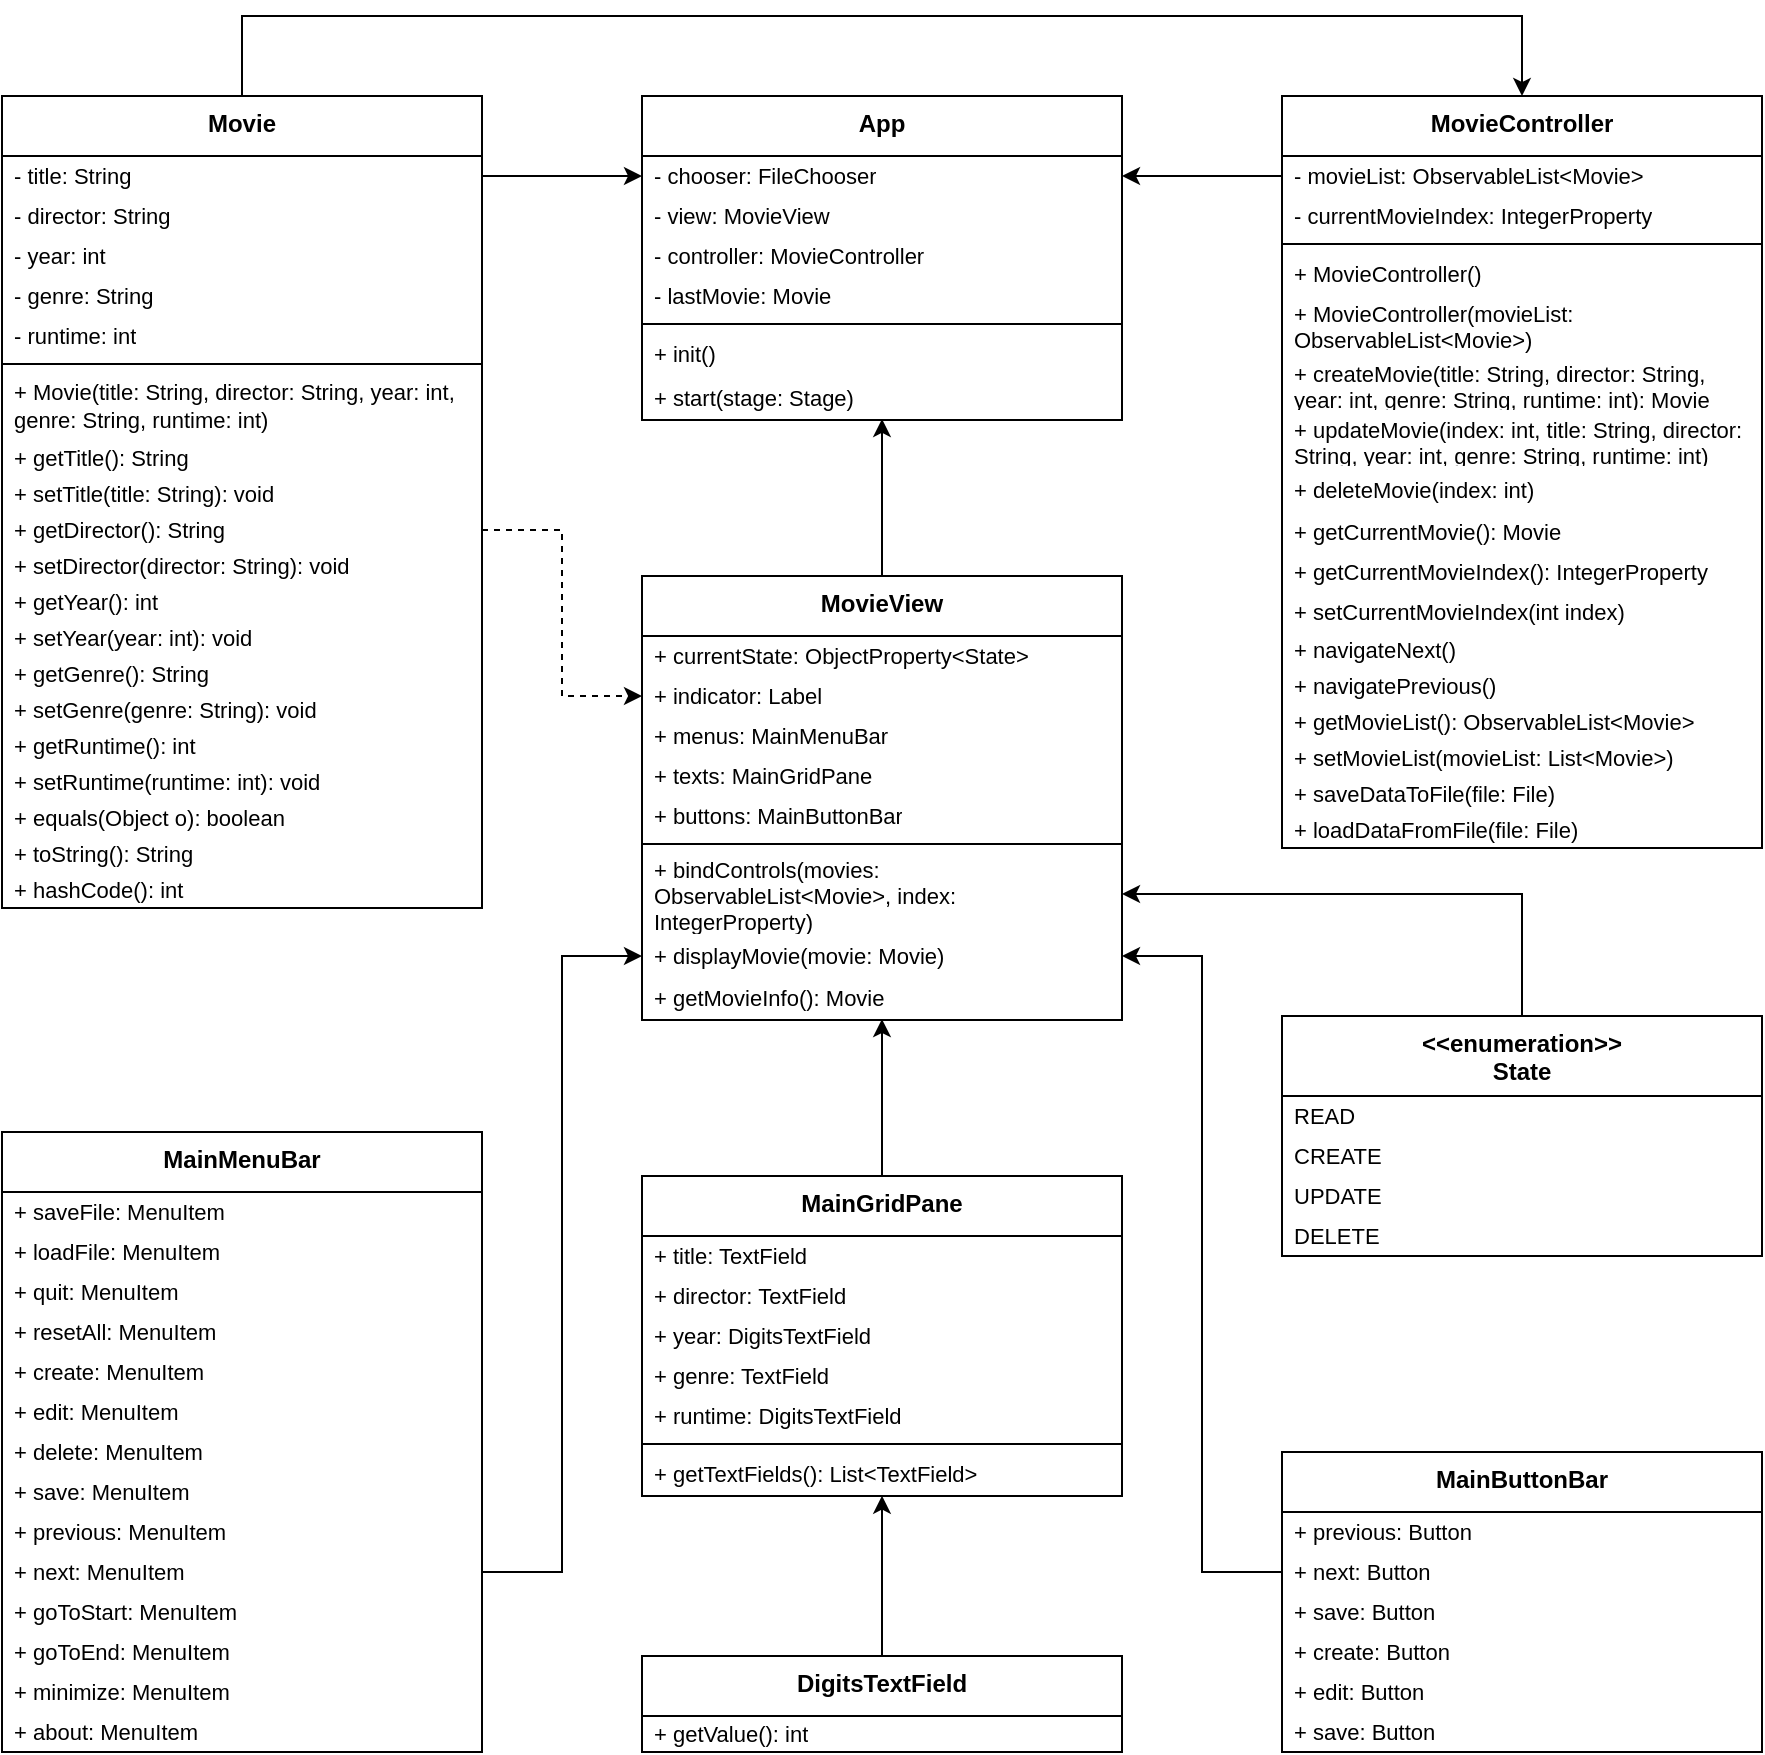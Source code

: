 <mxfile version="22.0.3" type="device">
  <diagram id="C5RBs43oDa-KdzZeNtuy" name="Page-1">
    <mxGraphModel dx="1434" dy="782" grid="1" gridSize="10" guides="1" tooltips="1" connect="1" arrows="1" fold="1" page="1" pageScale="1" pageWidth="960" pageHeight="950" math="0" shadow="0">
      <root>
        <mxCell id="WIyWlLk6GJQsqaUBKTNV-0" />
        <mxCell id="WIyWlLk6GJQsqaUBKTNV-1" parent="WIyWlLk6GJQsqaUBKTNV-0" />
        <mxCell id="OGeXfidwOHUhbuxbb3Ev-117" style="edgeStyle=orthogonalEdgeStyle;rounded=0;orthogonalLoop=1;jettySize=auto;html=1;exitX=0.5;exitY=0;exitDx=0;exitDy=0;entryX=0.5;entryY=0;entryDx=0;entryDy=0;" parent="WIyWlLk6GJQsqaUBKTNV-1" source="oAeWeOyywlavheIQp_EQ-43" target="VrE6sZuMcQ_JEsaJTfix-0" edge="1">
          <mxGeometry relative="1" as="geometry">
            <Array as="points">
              <mxPoint x="160" y="40" />
              <mxPoint x="800" y="40" />
            </Array>
          </mxGeometry>
        </mxCell>
        <mxCell id="oAeWeOyywlavheIQp_EQ-43" value="Movie" style="swimlane;fontStyle=1;align=center;verticalAlign=top;childLayout=stackLayout;horizontal=1;startSize=30;horizontalStack=0;resizeParent=1;resizeParentMax=0;resizeLast=0;collapsible=0;marginBottom=0;whiteSpace=wrap;html=1;" parent="WIyWlLk6GJQsqaUBKTNV-1" vertex="1">
          <mxGeometry x="40" y="80" width="240" height="406" as="geometry" />
        </mxCell>
        <mxCell id="oAeWeOyywlavheIQp_EQ-44" value="- title: String" style="text;strokeColor=none;fillColor=none;align=left;verticalAlign=middle;spacingLeft=4;spacingRight=4;overflow=hidden;rotatable=0;points=[[0,0.5],[1,0.5]];portConstraint=eastwest;whiteSpace=wrap;html=1;fontSize=11;" parent="oAeWeOyywlavheIQp_EQ-43" vertex="1">
          <mxGeometry y="30" width="240" height="20" as="geometry" />
        </mxCell>
        <mxCell id="rgos0depHT-uJ3BXyTeP-0" value="- director: String" style="text;strokeColor=none;fillColor=none;align=left;verticalAlign=middle;spacingLeft=4;spacingRight=4;overflow=hidden;rotatable=0;points=[[0,0.5],[1,0.5]];portConstraint=eastwest;whiteSpace=wrap;html=1;fontSize=11;" parent="oAeWeOyywlavheIQp_EQ-43" vertex="1">
          <mxGeometry y="50" width="240" height="20" as="geometry" />
        </mxCell>
        <mxCell id="rgos0depHT-uJ3BXyTeP-2" value="- year: int" style="text;strokeColor=none;fillColor=none;align=left;verticalAlign=middle;spacingLeft=4;spacingRight=4;overflow=hidden;rotatable=0;points=[[0,0.5],[1,0.5]];portConstraint=eastwest;whiteSpace=wrap;html=1;fontSize=11;" parent="oAeWeOyywlavheIQp_EQ-43" vertex="1">
          <mxGeometry y="70" width="240" height="20" as="geometry" />
        </mxCell>
        <mxCell id="rgos0depHT-uJ3BXyTeP-3" value="- genre: String" style="text;strokeColor=none;fillColor=none;align=left;verticalAlign=middle;spacingLeft=4;spacingRight=4;overflow=hidden;rotatable=0;points=[[0,0.5],[1,0.5]];portConstraint=eastwest;whiteSpace=wrap;html=1;fontSize=11;" parent="oAeWeOyywlavheIQp_EQ-43" vertex="1">
          <mxGeometry y="90" width="240" height="20" as="geometry" />
        </mxCell>
        <mxCell id="rgos0depHT-uJ3BXyTeP-1" value="- runtime: int" style="text;strokeColor=none;fillColor=none;align=left;verticalAlign=middle;spacingLeft=4;spacingRight=4;overflow=hidden;rotatable=0;points=[[0,0.5],[1,0.5]];portConstraint=eastwest;whiteSpace=wrap;html=1;fontSize=11;" parent="oAeWeOyywlavheIQp_EQ-43" vertex="1">
          <mxGeometry y="110" width="240" height="20" as="geometry" />
        </mxCell>
        <mxCell id="oAeWeOyywlavheIQp_EQ-49" value="" style="line;strokeWidth=1;fillColor=none;align=left;verticalAlign=middle;spacingTop=-1;spacingLeft=3;spacingRight=3;rotatable=0;labelPosition=right;points=[];portConstraint=eastwest;strokeColor=inherit;" parent="oAeWeOyywlavheIQp_EQ-43" vertex="1">
          <mxGeometry y="130" width="240" height="8" as="geometry" />
        </mxCell>
        <mxCell id="oAeWeOyywlavheIQp_EQ-51" value="+&amp;nbsp;Movie(title: String, director: String, year: int, genre: String, runtime: int)" style="text;strokeColor=none;fillColor=none;align=left;verticalAlign=middle;spacingLeft=4;spacingRight=4;overflow=hidden;rotatable=0;points=[[0,0.5],[1,0.5]];portConstraint=eastwest;whiteSpace=wrap;html=1;fontSize=11;" parent="oAeWeOyywlavheIQp_EQ-43" vertex="1">
          <mxGeometry y="138" width="240" height="34" as="geometry" />
        </mxCell>
        <mxCell id="bbliB93K8uDW3tGXe22l-0" value="+&amp;nbsp;getTitle(&lt;span style=&quot;background-color: initial;&quot;&gt;): String&lt;/span&gt;" style="text;strokeColor=none;fillColor=none;align=left;verticalAlign=middle;spacingLeft=4;spacingRight=4;overflow=hidden;rotatable=0;points=[[0,0.5],[1,0.5]];portConstraint=eastwest;whiteSpace=wrap;html=1;fontSize=11;" parent="oAeWeOyywlavheIQp_EQ-43" vertex="1">
          <mxGeometry y="172" width="240" height="18" as="geometry" />
        </mxCell>
        <mxCell id="oAeWeOyywlavheIQp_EQ-54" value="+&amp;nbsp;setTitle(title: String&lt;span style=&quot;background-color: initial;&quot;&gt;): void&lt;/span&gt;" style="text;strokeColor=none;fillColor=none;align=left;verticalAlign=middle;spacingLeft=4;spacingRight=4;overflow=hidden;rotatable=0;points=[[0,0.5],[1,0.5]];portConstraint=eastwest;whiteSpace=wrap;html=1;fontSize=11;" parent="oAeWeOyywlavheIQp_EQ-43" vertex="1">
          <mxGeometry y="190" width="240" height="18" as="geometry" />
        </mxCell>
        <mxCell id="bbliB93K8uDW3tGXe22l-1" value="+&amp;nbsp;getDirector(&lt;span style=&quot;background-color: initial;&quot;&gt;): String&lt;/span&gt;" style="text;strokeColor=none;fillColor=none;align=left;verticalAlign=middle;spacingLeft=4;spacingRight=4;overflow=hidden;rotatable=0;points=[[0,0.5],[1,0.5]];portConstraint=eastwest;whiteSpace=wrap;html=1;fontSize=11;" parent="oAeWeOyywlavheIQp_EQ-43" vertex="1">
          <mxGeometry y="208" width="240" height="18" as="geometry" />
        </mxCell>
        <mxCell id="oAeWeOyywlavheIQp_EQ-55" value="+&amp;nbsp;setDirector(director: String): void" style="text;strokeColor=none;fillColor=none;align=left;verticalAlign=middle;spacingLeft=4;spacingRight=4;overflow=hidden;rotatable=0;points=[[0,0.5],[1,0.5]];portConstraint=eastwest;whiteSpace=wrap;html=1;fontSize=11;" parent="oAeWeOyywlavheIQp_EQ-43" vertex="1">
          <mxGeometry y="226" width="240" height="18" as="geometry" />
        </mxCell>
        <mxCell id="bbliB93K8uDW3tGXe22l-2" value="+ getYear(&lt;span style=&quot;background-color: initial;&quot;&gt;): int&lt;/span&gt;" style="text;strokeColor=none;fillColor=none;align=left;verticalAlign=middle;spacingLeft=4;spacingRight=4;overflow=hidden;rotatable=0;points=[[0,0.5],[1,0.5]];portConstraint=eastwest;whiteSpace=wrap;html=1;fontSize=11;" parent="oAeWeOyywlavheIQp_EQ-43" vertex="1">
          <mxGeometry y="244" width="240" height="18" as="geometry" />
        </mxCell>
        <mxCell id="oAeWeOyywlavheIQp_EQ-56" value="+&amp;nbsp;setYear(year: int): void" style="text;strokeColor=none;fillColor=none;align=left;verticalAlign=middle;spacingLeft=4;spacingRight=4;overflow=hidden;rotatable=0;points=[[0,0.5],[1,0.5]];portConstraint=eastwest;whiteSpace=wrap;html=1;fontSize=11;" parent="oAeWeOyywlavheIQp_EQ-43" vertex="1">
          <mxGeometry y="262" width="240" height="18" as="geometry" />
        </mxCell>
        <mxCell id="bbliB93K8uDW3tGXe22l-3" value="+&amp;nbsp;getGenre(&lt;span style=&quot;background-color: initial;&quot;&gt;): String&lt;/span&gt;" style="text;strokeColor=none;fillColor=none;align=left;verticalAlign=middle;spacingLeft=4;spacingRight=4;overflow=hidden;rotatable=0;points=[[0,0.5],[1,0.5]];portConstraint=eastwest;whiteSpace=wrap;html=1;fontSize=11;" parent="oAeWeOyywlavheIQp_EQ-43" vertex="1">
          <mxGeometry y="280" width="240" height="18" as="geometry" />
        </mxCell>
        <mxCell id="rgos0depHT-uJ3BXyTeP-5" value="+&amp;nbsp;setGenre(genre: String): void" style="text;strokeColor=none;fillColor=none;align=left;verticalAlign=middle;spacingLeft=4;spacingRight=4;overflow=hidden;rotatable=0;points=[[0,0.5],[1,0.5]];portConstraint=eastwest;whiteSpace=wrap;html=1;fontSize=11;" parent="oAeWeOyywlavheIQp_EQ-43" vertex="1">
          <mxGeometry y="298" width="240" height="18" as="geometry" />
        </mxCell>
        <mxCell id="bbliB93K8uDW3tGXe22l-4" value="+ getRuntime(&lt;span style=&quot;background-color: initial;&quot;&gt;): int&lt;/span&gt;" style="text;strokeColor=none;fillColor=none;align=left;verticalAlign=middle;spacingLeft=4;spacingRight=4;overflow=hidden;rotatable=0;points=[[0,0.5],[1,0.5]];portConstraint=eastwest;whiteSpace=wrap;html=1;fontSize=11;" parent="oAeWeOyywlavheIQp_EQ-43" vertex="1">
          <mxGeometry y="316" width="240" height="18" as="geometry" />
        </mxCell>
        <mxCell id="rgos0depHT-uJ3BXyTeP-4" value="+&amp;nbsp;setRuntime(runtime: int): void" style="text;strokeColor=none;fillColor=none;align=left;verticalAlign=middle;spacingLeft=4;spacingRight=4;overflow=hidden;rotatable=0;points=[[0,0.5],[1,0.5]];portConstraint=eastwest;whiteSpace=wrap;html=1;fontSize=11;" parent="oAeWeOyywlavheIQp_EQ-43" vertex="1">
          <mxGeometry y="334" width="240" height="18" as="geometry" />
        </mxCell>
        <mxCell id="bbliB93K8uDW3tGXe22l-5" value="+&amp;nbsp;equals(Object o&lt;span style=&quot;background-color: initial;&quot;&gt;): boolean&lt;/span&gt;" style="text;strokeColor=none;fillColor=none;align=left;verticalAlign=middle;spacingLeft=4;spacingRight=4;overflow=hidden;rotatable=0;points=[[0,0.5],[1,0.5]];portConstraint=eastwest;whiteSpace=wrap;html=1;fontSize=11;" parent="oAeWeOyywlavheIQp_EQ-43" vertex="1">
          <mxGeometry y="352" width="240" height="18" as="geometry" />
        </mxCell>
        <mxCell id="oAeWeOyywlavheIQp_EQ-57" value="+&amp;nbsp;toString(&lt;span style=&quot;background-color: initial;&quot;&gt;): String&lt;/span&gt;" style="text;strokeColor=none;fillColor=none;align=left;verticalAlign=middle;spacingLeft=4;spacingRight=4;overflow=hidden;rotatable=0;points=[[0,0.5],[1,0.5]];portConstraint=eastwest;whiteSpace=wrap;html=1;fontSize=11;" parent="oAeWeOyywlavheIQp_EQ-43" vertex="1">
          <mxGeometry y="370" width="240" height="18" as="geometry" />
        </mxCell>
        <mxCell id="bbliB93K8uDW3tGXe22l-6" value="+&amp;nbsp;hashCode(&lt;span style=&quot;background-color: initial;&quot;&gt;): int&lt;/span&gt;" style="text;strokeColor=none;fillColor=none;align=left;verticalAlign=middle;spacingLeft=4;spacingRight=4;overflow=hidden;rotatable=0;points=[[0,0.5],[1,0.5]];portConstraint=eastwest;whiteSpace=wrap;html=1;fontSize=11;" parent="oAeWeOyywlavheIQp_EQ-43" vertex="1">
          <mxGeometry y="388" width="240" height="18" as="geometry" />
        </mxCell>
        <mxCell id="rgos0depHT-uJ3BXyTeP-21" value="DigitsTextField" style="swimlane;fontStyle=1;align=center;verticalAlign=top;childLayout=stackLayout;horizontal=1;startSize=30;horizontalStack=0;resizeParent=1;resizeParentMax=0;resizeLast=0;collapsible=0;marginBottom=0;whiteSpace=wrap;html=1;" parent="WIyWlLk6GJQsqaUBKTNV-1" vertex="1">
          <mxGeometry x="360" y="860" width="240" height="48" as="geometry" />
        </mxCell>
        <mxCell id="rgos0depHT-uJ3BXyTeP-29" value="+&amp;nbsp;getValue(&lt;span style=&quot;background-color: initial;&quot;&gt;): int&lt;/span&gt;" style="text;strokeColor=none;fillColor=none;align=left;verticalAlign=middle;spacingLeft=4;spacingRight=4;overflow=hidden;rotatable=0;points=[[0,0.5],[1,0.5]];portConstraint=eastwest;whiteSpace=wrap;html=1;fontSize=11;" parent="rgos0depHT-uJ3BXyTeP-21" vertex="1">
          <mxGeometry y="30" width="240" height="18" as="geometry" />
        </mxCell>
        <mxCell id="VrE6sZuMcQ_JEsaJTfix-0" value="MovieController" style="swimlane;fontStyle=1;align=center;verticalAlign=top;childLayout=stackLayout;horizontal=1;startSize=30;horizontalStack=0;resizeParent=1;resizeParentMax=0;resizeLast=0;collapsible=0;marginBottom=0;whiteSpace=wrap;html=1;" parent="WIyWlLk6GJQsqaUBKTNV-1" vertex="1">
          <mxGeometry x="680" y="80" width="240" height="376" as="geometry" />
        </mxCell>
        <mxCell id="VrE6sZuMcQ_JEsaJTfix-1" value="- movieList: ObservableList&amp;lt;Movie&amp;gt;" style="text;strokeColor=none;fillColor=none;align=left;verticalAlign=middle;spacingLeft=4;spacingRight=4;overflow=hidden;rotatable=0;points=[[0,0.5],[1,0.5]];portConstraint=eastwest;whiteSpace=wrap;html=1;fontSize=11;" parent="VrE6sZuMcQ_JEsaJTfix-0" vertex="1">
          <mxGeometry y="30" width="240" height="20" as="geometry" />
        </mxCell>
        <mxCell id="VrE6sZuMcQ_JEsaJTfix-2" value="- currentMovieIndex: IntegerProperty" style="text;strokeColor=none;fillColor=none;align=left;verticalAlign=middle;spacingLeft=4;spacingRight=4;overflow=hidden;rotatable=0;points=[[0,0.5],[1,0.5]];portConstraint=eastwest;whiteSpace=wrap;html=1;fontSize=11;" parent="VrE6sZuMcQ_JEsaJTfix-0" vertex="1">
          <mxGeometry y="50" width="240" height="20" as="geometry" />
        </mxCell>
        <mxCell id="VrE6sZuMcQ_JEsaJTfix-6" value="" style="line;strokeWidth=1;fillColor=none;align=left;verticalAlign=middle;spacingTop=-1;spacingLeft=3;spacingRight=3;rotatable=0;labelPosition=right;points=[];portConstraint=eastwest;strokeColor=inherit;" parent="VrE6sZuMcQ_JEsaJTfix-0" vertex="1">
          <mxGeometry y="70" width="240" height="8" as="geometry" />
        </mxCell>
        <mxCell id="VrE6sZuMcQ_JEsaJTfix-7" value="+&amp;nbsp;MovieController()" style="text;strokeColor=none;fillColor=none;align=left;verticalAlign=middle;spacingLeft=4;spacingRight=4;overflow=hidden;rotatable=0;points=[[0,0.5],[1,0.5]];portConstraint=eastwest;whiteSpace=wrap;html=1;fontSize=11;" parent="VrE6sZuMcQ_JEsaJTfix-0" vertex="1">
          <mxGeometry y="78" width="240" height="22" as="geometry" />
        </mxCell>
        <mxCell id="VrE6sZuMcQ_JEsaJTfix-21" value="+&amp;nbsp;MovieController(movieList: ObservableList&amp;lt;Movie&amp;gt;)" style="text;strokeColor=none;fillColor=none;align=left;verticalAlign=middle;spacingLeft=4;spacingRight=4;overflow=hidden;rotatable=0;points=[[0,0.5],[1,0.5]];portConstraint=eastwest;whiteSpace=wrap;html=1;fontSize=11;" parent="VrE6sZuMcQ_JEsaJTfix-0" vertex="1">
          <mxGeometry y="100" width="240" height="30" as="geometry" />
        </mxCell>
        <mxCell id="VrE6sZuMcQ_JEsaJTfix-8" value="+&amp;nbsp;createMovie(title: String, director: String, year: int, genre: String, runtime: int&lt;span style=&quot;background-color: initial;&quot;&gt;): Movie&lt;/span&gt;" style="text;strokeColor=none;fillColor=none;align=left;verticalAlign=middle;spacingLeft=4;spacingRight=4;overflow=hidden;rotatable=0;points=[[0,0.5],[1,0.5]];portConstraint=eastwest;whiteSpace=wrap;html=1;fontSize=11;" parent="VrE6sZuMcQ_JEsaJTfix-0" vertex="1">
          <mxGeometry y="130" width="240" height="28" as="geometry" />
        </mxCell>
        <mxCell id="VrE6sZuMcQ_JEsaJTfix-22" value="+&amp;nbsp;updateMovie(index: int, title: String, director: String, year: int, genre: String, runtime: int&lt;span style=&quot;background-color: initial;&quot;&gt;)&lt;br&gt;&lt;/span&gt;" style="text;strokeColor=none;fillColor=none;align=left;verticalAlign=middle;spacingLeft=4;spacingRight=4;overflow=hidden;rotatable=0;points=[[0,0.5],[1,0.5]];portConstraint=eastwest;whiteSpace=wrap;html=1;fontSize=11;" parent="VrE6sZuMcQ_JEsaJTfix-0" vertex="1">
          <mxGeometry y="158" width="240" height="28" as="geometry" />
        </mxCell>
        <mxCell id="VrE6sZuMcQ_JEsaJTfix-23" value="+&amp;nbsp;deleteMovie(index: int&lt;span style=&quot;background-color: initial;&quot;&gt;)&lt;/span&gt;" style="text;strokeColor=none;fillColor=none;align=left;verticalAlign=middle;spacingLeft=4;spacingRight=4;overflow=hidden;rotatable=0;points=[[0,0.5],[1,0.5]];portConstraint=eastwest;whiteSpace=wrap;html=1;fontSize=11;" parent="VrE6sZuMcQ_JEsaJTfix-0" vertex="1">
          <mxGeometry y="186" width="240" height="22" as="geometry" />
        </mxCell>
        <mxCell id="VrE6sZuMcQ_JEsaJTfix-24" value="+&amp;nbsp;getCurrentMovie(&lt;span style=&quot;background-color: initial;&quot;&gt;): Movie&lt;/span&gt;" style="text;strokeColor=none;fillColor=none;align=left;verticalAlign=middle;spacingLeft=4;spacingRight=4;overflow=hidden;rotatable=0;points=[[0,0.5],[1,0.5]];portConstraint=eastwest;whiteSpace=wrap;html=1;fontSize=11;" parent="VrE6sZuMcQ_JEsaJTfix-0" vertex="1">
          <mxGeometry y="208" width="240" height="20" as="geometry" />
        </mxCell>
        <mxCell id="VrE6sZuMcQ_JEsaJTfix-25" value="+ getCurrentMovieIndex(&lt;span style=&quot;background-color: initial;&quot;&gt;): IntegerProperty&lt;/span&gt;" style="text;strokeColor=none;fillColor=none;align=left;verticalAlign=middle;spacingLeft=4;spacingRight=4;overflow=hidden;rotatable=0;points=[[0,0.5],[1,0.5]];portConstraint=eastwest;whiteSpace=wrap;html=1;fontSize=11;" parent="VrE6sZuMcQ_JEsaJTfix-0" vertex="1">
          <mxGeometry y="228" width="240" height="20" as="geometry" />
        </mxCell>
        <mxCell id="OGeXfidwOHUhbuxbb3Ev-0" value="+ setCurrentMovieIndex(int index&lt;span style=&quot;background-color: initial;&quot;&gt;)&lt;/span&gt;" style="text;strokeColor=none;fillColor=none;align=left;verticalAlign=middle;spacingLeft=4;spacingRight=4;overflow=hidden;rotatable=0;points=[[0,0.5],[1,0.5]];portConstraint=eastwest;whiteSpace=wrap;html=1;fontSize=11;" parent="VrE6sZuMcQ_JEsaJTfix-0" vertex="1">
          <mxGeometry y="248" width="240" height="20" as="geometry" />
        </mxCell>
        <mxCell id="VrE6sZuMcQ_JEsaJTfix-26" value="+&amp;nbsp;navigateNext()" style="text;strokeColor=none;fillColor=none;align=left;verticalAlign=middle;spacingLeft=4;spacingRight=4;overflow=hidden;rotatable=0;points=[[0,0.5],[1,0.5]];portConstraint=eastwest;whiteSpace=wrap;html=1;fontSize=11;" parent="VrE6sZuMcQ_JEsaJTfix-0" vertex="1">
          <mxGeometry y="268" width="240" height="18" as="geometry" />
        </mxCell>
        <mxCell id="VrE6sZuMcQ_JEsaJTfix-27" value="+&amp;nbsp;navigatePrevious()" style="text;strokeColor=none;fillColor=none;align=left;verticalAlign=middle;spacingLeft=4;spacingRight=4;overflow=hidden;rotatable=0;points=[[0,0.5],[1,0.5]];portConstraint=eastwest;whiteSpace=wrap;html=1;fontSize=11;" parent="VrE6sZuMcQ_JEsaJTfix-0" vertex="1">
          <mxGeometry y="286" width="240" height="18" as="geometry" />
        </mxCell>
        <mxCell id="VrE6sZuMcQ_JEsaJTfix-19" value="+&amp;nbsp;getMovieList&lt;span style=&quot;background-color: initial;&quot;&gt;(&lt;/span&gt;&lt;span style=&quot;background-color: initial;&quot;&gt;): ObservableList&amp;lt;Movie&amp;gt;&lt;/span&gt;" style="text;strokeColor=none;fillColor=none;align=left;verticalAlign=middle;spacingLeft=4;spacingRight=4;overflow=hidden;rotatable=0;points=[[0,0.5],[1,0.5]];portConstraint=eastwest;whiteSpace=wrap;html=1;fontSize=11;" parent="VrE6sZuMcQ_JEsaJTfix-0" vertex="1">
          <mxGeometry y="304" width="240" height="18" as="geometry" />
        </mxCell>
        <mxCell id="OGeXfidwOHUhbuxbb3Ev-1" value="+&amp;nbsp;setMovieList(movieList:&amp;nbsp;List&amp;lt;Movie&amp;gt;&lt;span style=&quot;background-color: initial;&quot;&gt;)&lt;/span&gt;" style="text;strokeColor=none;fillColor=none;align=left;verticalAlign=middle;spacingLeft=4;spacingRight=4;overflow=hidden;rotatable=0;points=[[0,0.5],[1,0.5]];portConstraint=eastwest;whiteSpace=wrap;html=1;fontSize=11;" parent="VrE6sZuMcQ_JEsaJTfix-0" vertex="1">
          <mxGeometry y="322" width="240" height="18" as="geometry" />
        </mxCell>
        <mxCell id="VrE6sZuMcQ_JEsaJTfix-28" value="+&amp;nbsp;saveDataToFile&lt;span style=&quot;background-color: initial;&quot;&gt;(file: File)&lt;/span&gt;" style="text;strokeColor=none;fillColor=none;align=left;verticalAlign=middle;spacingLeft=4;spacingRight=4;overflow=hidden;rotatable=0;points=[[0,0.5],[1,0.5]];portConstraint=eastwest;whiteSpace=wrap;html=1;fontSize=11;" parent="VrE6sZuMcQ_JEsaJTfix-0" vertex="1">
          <mxGeometry y="340" width="240" height="18" as="geometry" />
        </mxCell>
        <mxCell id="VrE6sZuMcQ_JEsaJTfix-20" value="+&amp;nbsp;loadDataFromFile&lt;span style=&quot;background-color: initial;&quot;&gt;(file: File)&lt;/span&gt;" style="text;strokeColor=none;fillColor=none;align=left;verticalAlign=middle;spacingLeft=4;spacingRight=4;overflow=hidden;rotatable=0;points=[[0,0.5],[1,0.5]];portConstraint=eastwest;whiteSpace=wrap;html=1;fontSize=11;" parent="VrE6sZuMcQ_JEsaJTfix-0" vertex="1">
          <mxGeometry y="358" width="240" height="18" as="geometry" />
        </mxCell>
        <mxCell id="VrE6sZuMcQ_JEsaJTfix-29" value="MovieView" style="swimlane;fontStyle=1;align=center;verticalAlign=top;childLayout=stackLayout;horizontal=1;startSize=30;horizontalStack=0;resizeParent=1;resizeParentMax=0;resizeLast=0;collapsible=0;marginBottom=0;whiteSpace=wrap;html=1;" parent="WIyWlLk6GJQsqaUBKTNV-1" vertex="1">
          <mxGeometry x="360" y="320" width="240" height="222" as="geometry" />
        </mxCell>
        <mxCell id="wpwI0OQQhqt3DgpPFKmT-0" value="+ currentState: ObjectProperty&amp;lt;State&amp;gt;" style="text;strokeColor=none;fillColor=none;align=left;verticalAlign=middle;spacingLeft=4;spacingRight=4;overflow=hidden;rotatable=0;points=[[0,0.5],[1,0.5]];portConstraint=eastwest;whiteSpace=wrap;html=1;fontSize=11;" parent="VrE6sZuMcQ_JEsaJTfix-29" vertex="1">
          <mxGeometry y="30" width="240" height="20" as="geometry" />
        </mxCell>
        <mxCell id="VrE6sZuMcQ_JEsaJTfix-30" value="+ indicator: Label" style="text;strokeColor=none;fillColor=none;align=left;verticalAlign=middle;spacingLeft=4;spacingRight=4;overflow=hidden;rotatable=0;points=[[0,0.5],[1,0.5]];portConstraint=eastwest;whiteSpace=wrap;html=1;fontSize=11;" parent="VrE6sZuMcQ_JEsaJTfix-29" vertex="1">
          <mxGeometry y="50" width="240" height="20" as="geometry" />
        </mxCell>
        <mxCell id="OGeXfidwOHUhbuxbb3Ev-73" value="+ menus: MainMenuBar" style="text;strokeColor=none;fillColor=none;align=left;verticalAlign=middle;spacingLeft=4;spacingRight=4;overflow=hidden;rotatable=0;points=[[0,0.5],[1,0.5]];portConstraint=eastwest;whiteSpace=wrap;html=1;fontSize=11;" parent="VrE6sZuMcQ_JEsaJTfix-29" vertex="1">
          <mxGeometry y="70" width="240" height="20" as="geometry" />
        </mxCell>
        <mxCell id="OGeXfidwOHUhbuxbb3Ev-74" value="+ texts: MainGridPane" style="text;strokeColor=none;fillColor=none;align=left;verticalAlign=middle;spacingLeft=4;spacingRight=4;overflow=hidden;rotatable=0;points=[[0,0.5],[1,0.5]];portConstraint=eastwest;whiteSpace=wrap;html=1;fontSize=11;" parent="VrE6sZuMcQ_JEsaJTfix-29" vertex="1">
          <mxGeometry y="90" width="240" height="20" as="geometry" />
        </mxCell>
        <mxCell id="OGeXfidwOHUhbuxbb3Ev-75" value="+ buttons: MainButtonBar" style="text;strokeColor=none;fillColor=none;align=left;verticalAlign=middle;spacingLeft=4;spacingRight=4;overflow=hidden;rotatable=0;points=[[0,0.5],[1,0.5]];portConstraint=eastwest;whiteSpace=wrap;html=1;fontSize=11;" parent="VrE6sZuMcQ_JEsaJTfix-29" vertex="1">
          <mxGeometry y="110" width="240" height="20" as="geometry" />
        </mxCell>
        <mxCell id="VrE6sZuMcQ_JEsaJTfix-32" value="" style="line;strokeWidth=1;fillColor=none;align=left;verticalAlign=middle;spacingTop=-1;spacingLeft=3;spacingRight=3;rotatable=0;labelPosition=right;points=[];portConstraint=eastwest;strokeColor=inherit;" parent="VrE6sZuMcQ_JEsaJTfix-29" vertex="1">
          <mxGeometry y="130" width="240" height="8" as="geometry" />
        </mxCell>
        <mxCell id="VrE6sZuMcQ_JEsaJTfix-33" value="+&amp;nbsp;bindControls(movies: ObservableList&amp;lt;Movie&amp;gt;, index: IntegerProperty)" style="text;strokeColor=none;fillColor=none;align=left;verticalAlign=middle;spacingLeft=4;spacingRight=4;overflow=hidden;rotatable=0;points=[[0,0.5],[1,0.5]];portConstraint=eastwest;whiteSpace=wrap;html=1;fontSize=11;" parent="VrE6sZuMcQ_JEsaJTfix-29" vertex="1">
          <mxGeometry y="138" width="240" height="42" as="geometry" />
        </mxCell>
        <mxCell id="VrE6sZuMcQ_JEsaJTfix-34" value="+&amp;nbsp;displayMovie(movie: Movie)" style="text;strokeColor=none;fillColor=none;align=left;verticalAlign=middle;spacingLeft=4;spacingRight=4;overflow=hidden;rotatable=0;points=[[0,0.5],[1,0.5]];portConstraint=eastwest;whiteSpace=wrap;html=1;fontSize=11;" parent="VrE6sZuMcQ_JEsaJTfix-29" vertex="1">
          <mxGeometry y="180" width="240" height="20" as="geometry" />
        </mxCell>
        <mxCell id="VrE6sZuMcQ_JEsaJTfix-37" value="+&amp;nbsp;getMovieInfo(&lt;span style=&quot;background-color: initial;&quot;&gt;): Movie&lt;/span&gt;" style="text;strokeColor=none;fillColor=none;align=left;verticalAlign=middle;spacingLeft=4;spacingRight=4;overflow=hidden;rotatable=0;points=[[0,0.5],[1,0.5]];portConstraint=eastwest;whiteSpace=wrap;html=1;fontSize=11;" parent="VrE6sZuMcQ_JEsaJTfix-29" vertex="1">
          <mxGeometry y="200" width="240" height="22" as="geometry" />
        </mxCell>
        <mxCell id="OGeXfidwOHUhbuxbb3Ev-10" value="MainButtonBar" style="swimlane;fontStyle=1;align=center;verticalAlign=top;childLayout=stackLayout;horizontal=1;startSize=30;horizontalStack=0;resizeParent=1;resizeParentMax=0;resizeLast=0;collapsible=0;marginBottom=0;whiteSpace=wrap;html=1;" parent="WIyWlLk6GJQsqaUBKTNV-1" vertex="1">
          <mxGeometry x="680" y="758" width="240" height="150" as="geometry" />
        </mxCell>
        <mxCell id="OGeXfidwOHUhbuxbb3Ev-11" value="+ previous: Button" style="text;strokeColor=none;fillColor=none;align=left;verticalAlign=middle;spacingLeft=4;spacingRight=4;overflow=hidden;rotatable=0;points=[[0,0.5],[1,0.5]];portConstraint=eastwest;whiteSpace=wrap;html=1;fontSize=11;" parent="OGeXfidwOHUhbuxbb3Ev-10" vertex="1">
          <mxGeometry y="30" width="240" height="20" as="geometry" />
        </mxCell>
        <mxCell id="OGeXfidwOHUhbuxbb3Ev-18" value="+ next: Button" style="text;strokeColor=none;fillColor=none;align=left;verticalAlign=middle;spacingLeft=4;spacingRight=4;overflow=hidden;rotatable=0;points=[[0,0.5],[1,0.5]];portConstraint=eastwest;whiteSpace=wrap;html=1;fontSize=11;" parent="OGeXfidwOHUhbuxbb3Ev-10" vertex="1">
          <mxGeometry y="50" width="240" height="20" as="geometry" />
        </mxCell>
        <mxCell id="OGeXfidwOHUhbuxbb3Ev-19" value="+ save: Button" style="text;strokeColor=none;fillColor=none;align=left;verticalAlign=middle;spacingLeft=4;spacingRight=4;overflow=hidden;rotatable=0;points=[[0,0.5],[1,0.5]];portConstraint=eastwest;whiteSpace=wrap;html=1;fontSize=11;" parent="OGeXfidwOHUhbuxbb3Ev-10" vertex="1">
          <mxGeometry y="70" width="240" height="20" as="geometry" />
        </mxCell>
        <mxCell id="OGeXfidwOHUhbuxbb3Ev-20" value="+ create: Button" style="text;strokeColor=none;fillColor=none;align=left;verticalAlign=middle;spacingLeft=4;spacingRight=4;overflow=hidden;rotatable=0;points=[[0,0.5],[1,0.5]];portConstraint=eastwest;whiteSpace=wrap;html=1;fontSize=11;" parent="OGeXfidwOHUhbuxbb3Ev-10" vertex="1">
          <mxGeometry y="90" width="240" height="20" as="geometry" />
        </mxCell>
        <mxCell id="OGeXfidwOHUhbuxbb3Ev-21" value="+ edit: Button" style="text;strokeColor=none;fillColor=none;align=left;verticalAlign=middle;spacingLeft=4;spacingRight=4;overflow=hidden;rotatable=0;points=[[0,0.5],[1,0.5]];portConstraint=eastwest;whiteSpace=wrap;html=1;fontSize=11;" parent="OGeXfidwOHUhbuxbb3Ev-10" vertex="1">
          <mxGeometry y="110" width="240" height="20" as="geometry" />
        </mxCell>
        <mxCell id="OGeXfidwOHUhbuxbb3Ev-22" value="+ save: Button" style="text;strokeColor=none;fillColor=none;align=left;verticalAlign=middle;spacingLeft=4;spacingRight=4;overflow=hidden;rotatable=0;points=[[0,0.5],[1,0.5]];portConstraint=eastwest;whiteSpace=wrap;html=1;fontSize=11;" parent="OGeXfidwOHUhbuxbb3Ev-10" vertex="1">
          <mxGeometry y="130" width="240" height="20" as="geometry" />
        </mxCell>
        <mxCell id="OGeXfidwOHUhbuxbb3Ev-30" value="MainGridPane" style="swimlane;fontStyle=1;align=center;verticalAlign=top;childLayout=stackLayout;horizontal=1;startSize=30;horizontalStack=0;resizeParent=1;resizeParentMax=0;resizeLast=0;collapsible=0;marginBottom=0;whiteSpace=wrap;html=1;" parent="WIyWlLk6GJQsqaUBKTNV-1" vertex="1">
          <mxGeometry x="360" y="620" width="240" height="160" as="geometry" />
        </mxCell>
        <mxCell id="OGeXfidwOHUhbuxbb3Ev-31" value="+ title: TextField" style="text;strokeColor=none;fillColor=none;align=left;verticalAlign=middle;spacingLeft=4;spacingRight=4;overflow=hidden;rotatable=0;points=[[0,0.5],[1,0.5]];portConstraint=eastwest;whiteSpace=wrap;html=1;fontSize=11;" parent="OGeXfidwOHUhbuxbb3Ev-30" vertex="1">
          <mxGeometry y="30" width="240" height="20" as="geometry" />
        </mxCell>
        <mxCell id="OGeXfidwOHUhbuxbb3Ev-48" value="+ director: TextField" style="text;strokeColor=none;fillColor=none;align=left;verticalAlign=middle;spacingLeft=4;spacingRight=4;overflow=hidden;rotatable=0;points=[[0,0.5],[1,0.5]];portConstraint=eastwest;whiteSpace=wrap;html=1;fontSize=11;" parent="OGeXfidwOHUhbuxbb3Ev-30" vertex="1">
          <mxGeometry y="50" width="240" height="20" as="geometry" />
        </mxCell>
        <mxCell id="OGeXfidwOHUhbuxbb3Ev-49" value="+ year: DigitsTextField" style="text;strokeColor=none;fillColor=none;align=left;verticalAlign=middle;spacingLeft=4;spacingRight=4;overflow=hidden;rotatable=0;points=[[0,0.5],[1,0.5]];portConstraint=eastwest;whiteSpace=wrap;html=1;fontSize=11;" parent="OGeXfidwOHUhbuxbb3Ev-30" vertex="1">
          <mxGeometry y="70" width="240" height="20" as="geometry" />
        </mxCell>
        <mxCell id="OGeXfidwOHUhbuxbb3Ev-50" value="+ genre: TextField" style="text;strokeColor=none;fillColor=none;align=left;verticalAlign=middle;spacingLeft=4;spacingRight=4;overflow=hidden;rotatable=0;points=[[0,0.5],[1,0.5]];portConstraint=eastwest;whiteSpace=wrap;html=1;fontSize=11;" parent="OGeXfidwOHUhbuxbb3Ev-30" vertex="1">
          <mxGeometry y="90" width="240" height="20" as="geometry" />
        </mxCell>
        <mxCell id="OGeXfidwOHUhbuxbb3Ev-51" value="+ runtime: DigitsTextField" style="text;strokeColor=none;fillColor=none;align=left;verticalAlign=middle;spacingLeft=4;spacingRight=4;overflow=hidden;rotatable=0;points=[[0,0.5],[1,0.5]];portConstraint=eastwest;whiteSpace=wrap;html=1;fontSize=11;" parent="OGeXfidwOHUhbuxbb3Ev-30" vertex="1">
          <mxGeometry y="110" width="240" height="20" as="geometry" />
        </mxCell>
        <mxCell id="OGeXfidwOHUhbuxbb3Ev-33" value="" style="line;strokeWidth=1;fillColor=none;align=left;verticalAlign=middle;spacingTop=-1;spacingLeft=3;spacingRight=3;rotatable=0;labelPosition=right;points=[];portConstraint=eastwest;strokeColor=inherit;" parent="OGeXfidwOHUhbuxbb3Ev-30" vertex="1">
          <mxGeometry y="130" width="240" height="8" as="geometry" />
        </mxCell>
        <mxCell id="OGeXfidwOHUhbuxbb3Ev-34" value="+&amp;nbsp;getTextFields(): List&amp;lt;TextField&amp;gt;" style="text;strokeColor=none;fillColor=none;align=left;verticalAlign=middle;spacingLeft=4;spacingRight=4;overflow=hidden;rotatable=0;points=[[0,0.5],[1,0.5]];portConstraint=eastwest;whiteSpace=wrap;html=1;fontSize=11;" parent="OGeXfidwOHUhbuxbb3Ev-30" vertex="1">
          <mxGeometry y="138" width="240" height="22" as="geometry" />
        </mxCell>
        <mxCell id="OGeXfidwOHUhbuxbb3Ev-52" value="MainMenuBar" style="swimlane;fontStyle=1;align=center;verticalAlign=top;childLayout=stackLayout;horizontal=1;startSize=30;horizontalStack=0;resizeParent=1;resizeParentMax=0;resizeLast=0;collapsible=0;marginBottom=0;whiteSpace=wrap;html=1;" parent="WIyWlLk6GJQsqaUBKTNV-1" vertex="1">
          <mxGeometry x="40" y="598" width="240" height="310" as="geometry" />
        </mxCell>
        <mxCell id="OGeXfidwOHUhbuxbb3Ev-53" value="+ saveFile: MenuItem" style="text;strokeColor=none;fillColor=none;align=left;verticalAlign=middle;spacingLeft=4;spacingRight=4;overflow=hidden;rotatable=0;points=[[0,0.5],[1,0.5]];portConstraint=eastwest;whiteSpace=wrap;html=1;fontSize=11;" parent="OGeXfidwOHUhbuxbb3Ev-52" vertex="1">
          <mxGeometry y="30" width="240" height="20" as="geometry" />
        </mxCell>
        <mxCell id="OGeXfidwOHUhbuxbb3Ev-60" value="+ loadFile: MenuItem" style="text;strokeColor=none;fillColor=none;align=left;verticalAlign=middle;spacingLeft=4;spacingRight=4;overflow=hidden;rotatable=0;points=[[0,0.5],[1,0.5]];portConstraint=eastwest;whiteSpace=wrap;html=1;fontSize=11;" parent="OGeXfidwOHUhbuxbb3Ev-52" vertex="1">
          <mxGeometry y="50" width="240" height="20" as="geometry" />
        </mxCell>
        <mxCell id="OGeXfidwOHUhbuxbb3Ev-61" value="+ quit: MenuItem" style="text;strokeColor=none;fillColor=none;align=left;verticalAlign=middle;spacingLeft=4;spacingRight=4;overflow=hidden;rotatable=0;points=[[0,0.5],[1,0.5]];portConstraint=eastwest;whiteSpace=wrap;html=1;fontSize=11;" parent="OGeXfidwOHUhbuxbb3Ev-52" vertex="1">
          <mxGeometry y="70" width="240" height="20" as="geometry" />
        </mxCell>
        <mxCell id="OGeXfidwOHUhbuxbb3Ev-62" value="+ resetAll: MenuItem" style="text;strokeColor=none;fillColor=none;align=left;verticalAlign=middle;spacingLeft=4;spacingRight=4;overflow=hidden;rotatable=0;points=[[0,0.5],[1,0.5]];portConstraint=eastwest;whiteSpace=wrap;html=1;fontSize=11;" parent="OGeXfidwOHUhbuxbb3Ev-52" vertex="1">
          <mxGeometry y="90" width="240" height="20" as="geometry" />
        </mxCell>
        <mxCell id="OGeXfidwOHUhbuxbb3Ev-63" value="+ create: MenuItem" style="text;strokeColor=none;fillColor=none;align=left;verticalAlign=middle;spacingLeft=4;spacingRight=4;overflow=hidden;rotatable=0;points=[[0,0.5],[1,0.5]];portConstraint=eastwest;whiteSpace=wrap;html=1;fontSize=11;" parent="OGeXfidwOHUhbuxbb3Ev-52" vertex="1">
          <mxGeometry y="110" width="240" height="20" as="geometry" />
        </mxCell>
        <mxCell id="OGeXfidwOHUhbuxbb3Ev-64" value="+ edit: MenuItem" style="text;strokeColor=none;fillColor=none;align=left;verticalAlign=middle;spacingLeft=4;spacingRight=4;overflow=hidden;rotatable=0;points=[[0,0.5],[1,0.5]];portConstraint=eastwest;whiteSpace=wrap;html=1;fontSize=11;" parent="OGeXfidwOHUhbuxbb3Ev-52" vertex="1">
          <mxGeometry y="130" width="240" height="20" as="geometry" />
        </mxCell>
        <mxCell id="OGeXfidwOHUhbuxbb3Ev-65" value="+ delete: MenuItem" style="text;strokeColor=none;fillColor=none;align=left;verticalAlign=middle;spacingLeft=4;spacingRight=4;overflow=hidden;rotatable=0;points=[[0,0.5],[1,0.5]];portConstraint=eastwest;whiteSpace=wrap;html=1;fontSize=11;" parent="OGeXfidwOHUhbuxbb3Ev-52" vertex="1">
          <mxGeometry y="150" width="240" height="20" as="geometry" />
        </mxCell>
        <mxCell id="OGeXfidwOHUhbuxbb3Ev-66" value="+ save: MenuItem" style="text;strokeColor=none;fillColor=none;align=left;verticalAlign=middle;spacingLeft=4;spacingRight=4;overflow=hidden;rotatable=0;points=[[0,0.5],[1,0.5]];portConstraint=eastwest;whiteSpace=wrap;html=1;fontSize=11;" parent="OGeXfidwOHUhbuxbb3Ev-52" vertex="1">
          <mxGeometry y="170" width="240" height="20" as="geometry" />
        </mxCell>
        <mxCell id="OGeXfidwOHUhbuxbb3Ev-67" value="+ previous: MenuItem" style="text;strokeColor=none;fillColor=none;align=left;verticalAlign=middle;spacingLeft=4;spacingRight=4;overflow=hidden;rotatable=0;points=[[0,0.5],[1,0.5]];portConstraint=eastwest;whiteSpace=wrap;html=1;fontSize=11;" parent="OGeXfidwOHUhbuxbb3Ev-52" vertex="1">
          <mxGeometry y="190" width="240" height="20" as="geometry" />
        </mxCell>
        <mxCell id="OGeXfidwOHUhbuxbb3Ev-68" value="+ next: MenuItem" style="text;strokeColor=none;fillColor=none;align=left;verticalAlign=middle;spacingLeft=4;spacingRight=4;overflow=hidden;rotatable=0;points=[[0,0.5],[1,0.5]];portConstraint=eastwest;whiteSpace=wrap;html=1;fontSize=11;" parent="OGeXfidwOHUhbuxbb3Ev-52" vertex="1">
          <mxGeometry y="210" width="240" height="20" as="geometry" />
        </mxCell>
        <mxCell id="OGeXfidwOHUhbuxbb3Ev-69" value="+ goToStart: MenuItem" style="text;strokeColor=none;fillColor=none;align=left;verticalAlign=middle;spacingLeft=4;spacingRight=4;overflow=hidden;rotatable=0;points=[[0,0.5],[1,0.5]];portConstraint=eastwest;whiteSpace=wrap;html=1;fontSize=11;" parent="OGeXfidwOHUhbuxbb3Ev-52" vertex="1">
          <mxGeometry y="230" width="240" height="20" as="geometry" />
        </mxCell>
        <mxCell id="OGeXfidwOHUhbuxbb3Ev-70" value="+ goToEnd: MenuItem" style="text;strokeColor=none;fillColor=none;align=left;verticalAlign=middle;spacingLeft=4;spacingRight=4;overflow=hidden;rotatable=0;points=[[0,0.5],[1,0.5]];portConstraint=eastwest;whiteSpace=wrap;html=1;fontSize=11;" parent="OGeXfidwOHUhbuxbb3Ev-52" vertex="1">
          <mxGeometry y="250" width="240" height="20" as="geometry" />
        </mxCell>
        <mxCell id="OGeXfidwOHUhbuxbb3Ev-71" value="+ minimize: MenuItem" style="text;strokeColor=none;fillColor=none;align=left;verticalAlign=middle;spacingLeft=4;spacingRight=4;overflow=hidden;rotatable=0;points=[[0,0.5],[1,0.5]];portConstraint=eastwest;whiteSpace=wrap;html=1;fontSize=11;" parent="OGeXfidwOHUhbuxbb3Ev-52" vertex="1">
          <mxGeometry y="270" width="240" height="20" as="geometry" />
        </mxCell>
        <mxCell id="OGeXfidwOHUhbuxbb3Ev-72" value="+ about: MenuItem" style="text;strokeColor=none;fillColor=none;align=left;verticalAlign=middle;spacingLeft=4;spacingRight=4;overflow=hidden;rotatable=0;points=[[0,0.5],[1,0.5]];portConstraint=eastwest;whiteSpace=wrap;html=1;fontSize=11;" parent="OGeXfidwOHUhbuxbb3Ev-52" vertex="1">
          <mxGeometry y="290" width="240" height="20" as="geometry" />
        </mxCell>
        <mxCell id="OGeXfidwOHUhbuxbb3Ev-76" value="App" style="swimlane;fontStyle=1;align=center;verticalAlign=top;childLayout=stackLayout;horizontal=1;startSize=30;horizontalStack=0;resizeParent=1;resizeParentMax=0;resizeLast=0;collapsible=0;marginBottom=0;whiteSpace=wrap;html=1;" parent="WIyWlLk6GJQsqaUBKTNV-1" vertex="1">
          <mxGeometry x="360" y="80" width="240" height="162" as="geometry" />
        </mxCell>
        <mxCell id="OGeXfidwOHUhbuxbb3Ev-77" value="- chooser: FileChooser" style="text;strokeColor=none;fillColor=none;align=left;verticalAlign=middle;spacingLeft=4;spacingRight=4;overflow=hidden;rotatable=0;points=[[0,0.5],[1,0.5]];portConstraint=eastwest;whiteSpace=wrap;html=1;fontSize=11;" parent="OGeXfidwOHUhbuxbb3Ev-76" vertex="1">
          <mxGeometry y="30" width="240" height="20" as="geometry" />
        </mxCell>
        <mxCell id="OGeXfidwOHUhbuxbb3Ev-78" value="- view: MovieView" style="text;strokeColor=none;fillColor=none;align=left;verticalAlign=middle;spacingLeft=4;spacingRight=4;overflow=hidden;rotatable=0;points=[[0,0.5],[1,0.5]];portConstraint=eastwest;whiteSpace=wrap;html=1;fontSize=11;" parent="OGeXfidwOHUhbuxbb3Ev-76" vertex="1">
          <mxGeometry y="50" width="240" height="20" as="geometry" />
        </mxCell>
        <mxCell id="OGeXfidwOHUhbuxbb3Ev-79" value="- controller: MovieController" style="text;strokeColor=none;fillColor=none;align=left;verticalAlign=middle;spacingLeft=4;spacingRight=4;overflow=hidden;rotatable=0;points=[[0,0.5],[1,0.5]];portConstraint=eastwest;whiteSpace=wrap;html=1;fontSize=11;" parent="OGeXfidwOHUhbuxbb3Ev-76" vertex="1">
          <mxGeometry y="70" width="240" height="20" as="geometry" />
        </mxCell>
        <mxCell id="OGeXfidwOHUhbuxbb3Ev-80" value="- lastMovie: Movie" style="text;strokeColor=none;fillColor=none;align=left;verticalAlign=middle;spacingLeft=4;spacingRight=4;overflow=hidden;rotatable=0;points=[[0,0.5],[1,0.5]];portConstraint=eastwest;whiteSpace=wrap;html=1;fontSize=11;" parent="OGeXfidwOHUhbuxbb3Ev-76" vertex="1">
          <mxGeometry y="90" width="240" height="20" as="geometry" />
        </mxCell>
        <mxCell id="OGeXfidwOHUhbuxbb3Ev-82" value="" style="line;strokeWidth=1;fillColor=none;align=left;verticalAlign=middle;spacingTop=-1;spacingLeft=3;spacingRight=3;rotatable=0;labelPosition=right;points=[];portConstraint=eastwest;strokeColor=inherit;" parent="OGeXfidwOHUhbuxbb3Ev-76" vertex="1">
          <mxGeometry y="110" width="240" height="8" as="geometry" />
        </mxCell>
        <mxCell id="OGeXfidwOHUhbuxbb3Ev-83" value="+&amp;nbsp;init()" style="text;strokeColor=none;fillColor=none;align=left;verticalAlign=middle;spacingLeft=4;spacingRight=4;overflow=hidden;rotatable=0;points=[[0,0.5],[1,0.5]];portConstraint=eastwest;whiteSpace=wrap;html=1;fontSize=11;" parent="OGeXfidwOHUhbuxbb3Ev-76" vertex="1">
          <mxGeometry y="118" width="240" height="22" as="geometry" />
        </mxCell>
        <mxCell id="OGeXfidwOHUhbuxbb3Ev-84" value="+&amp;nbsp;start(stage: Stage)" style="text;strokeColor=none;fillColor=none;align=left;verticalAlign=middle;spacingLeft=4;spacingRight=4;overflow=hidden;rotatable=0;points=[[0,0.5],[1,0.5]];portConstraint=eastwest;whiteSpace=wrap;html=1;fontSize=11;" parent="OGeXfidwOHUhbuxbb3Ev-76" vertex="1">
          <mxGeometry y="140" width="240" height="22" as="geometry" />
        </mxCell>
        <mxCell id="OGeXfidwOHUhbuxbb3Ev-111" style="edgeStyle=orthogonalEdgeStyle;rounded=0;orthogonalLoop=1;jettySize=auto;html=1;exitX=0.5;exitY=0;exitDx=0;exitDy=0;entryX=0.5;entryY=0.98;entryDx=0;entryDy=0;entryPerimeter=0;" parent="WIyWlLk6GJQsqaUBKTNV-1" source="OGeXfidwOHUhbuxbb3Ev-30" target="VrE6sZuMcQ_JEsaJTfix-37" edge="1">
          <mxGeometry relative="1" as="geometry" />
        </mxCell>
        <mxCell id="OGeXfidwOHUhbuxbb3Ev-112" style="edgeStyle=orthogonalEdgeStyle;rounded=0;orthogonalLoop=1;jettySize=auto;html=1;exitX=0.5;exitY=0;exitDx=0;exitDy=0;entryX=0.5;entryY=0.977;entryDx=0;entryDy=0;entryPerimeter=0;" parent="WIyWlLk6GJQsqaUBKTNV-1" source="VrE6sZuMcQ_JEsaJTfix-29" target="OGeXfidwOHUhbuxbb3Ev-84" edge="1">
          <mxGeometry relative="1" as="geometry" />
        </mxCell>
        <mxCell id="OGeXfidwOHUhbuxbb3Ev-115" style="edgeStyle=orthogonalEdgeStyle;rounded=0;orthogonalLoop=1;jettySize=auto;html=1;exitX=1;exitY=0.5;exitDx=0;exitDy=0;entryX=0;entryY=0.5;entryDx=0;entryDy=0;" parent="WIyWlLk6GJQsqaUBKTNV-1" source="oAeWeOyywlavheIQp_EQ-44" target="OGeXfidwOHUhbuxbb3Ev-77" edge="1">
          <mxGeometry relative="1" as="geometry" />
        </mxCell>
        <mxCell id="OGeXfidwOHUhbuxbb3Ev-116" style="edgeStyle=orthogonalEdgeStyle;rounded=0;orthogonalLoop=1;jettySize=auto;html=1;exitX=0;exitY=0.5;exitDx=0;exitDy=0;entryX=1;entryY=0.5;entryDx=0;entryDy=0;" parent="WIyWlLk6GJQsqaUBKTNV-1" source="VrE6sZuMcQ_JEsaJTfix-1" target="OGeXfidwOHUhbuxbb3Ev-77" edge="1">
          <mxGeometry relative="1" as="geometry" />
        </mxCell>
        <mxCell id="OGeXfidwOHUhbuxbb3Ev-119" style="edgeStyle=orthogonalEdgeStyle;rounded=0;orthogonalLoop=1;jettySize=auto;html=1;exitX=0.5;exitY=0;exitDx=0;exitDy=0;entryX=0.5;entryY=0.993;entryDx=0;entryDy=0;entryPerimeter=0;" parent="WIyWlLk6GJQsqaUBKTNV-1" source="rgos0depHT-uJ3BXyTeP-21" target="OGeXfidwOHUhbuxbb3Ev-34" edge="1">
          <mxGeometry relative="1" as="geometry" />
        </mxCell>
        <mxCell id="OGeXfidwOHUhbuxbb3Ev-123" style="edgeStyle=orthogonalEdgeStyle;rounded=0;orthogonalLoop=1;jettySize=auto;html=1;exitX=1;exitY=0.5;exitDx=0;exitDy=0;entryX=0;entryY=0.5;entryDx=0;entryDy=0;dashed=1;" parent="WIyWlLk6GJQsqaUBKTNV-1" source="bbliB93K8uDW3tGXe22l-1" target="VrE6sZuMcQ_JEsaJTfix-30" edge="1">
          <mxGeometry relative="1" as="geometry" />
        </mxCell>
        <mxCell id="wpwI0OQQhqt3DgpPFKmT-14" style="edgeStyle=orthogonalEdgeStyle;rounded=0;orthogonalLoop=1;jettySize=auto;html=1;exitX=0.5;exitY=0;exitDx=0;exitDy=0;entryX=1;entryY=0.5;entryDx=0;entryDy=0;" parent="WIyWlLk6GJQsqaUBKTNV-1" source="wpwI0OQQhqt3DgpPFKmT-1" target="VrE6sZuMcQ_JEsaJTfix-33" edge="1">
          <mxGeometry relative="1" as="geometry" />
        </mxCell>
        <mxCell id="wpwI0OQQhqt3DgpPFKmT-1" value="&amp;lt;&amp;lt;enumeration&amp;gt;&amp;gt;&lt;br&gt;State" style="swimlane;fontStyle=1;align=center;verticalAlign=top;childLayout=stackLayout;horizontal=1;startSize=40;horizontalStack=0;resizeParent=1;resizeParentMax=0;resizeLast=0;collapsible=0;marginBottom=0;whiteSpace=wrap;html=1;" parent="WIyWlLk6GJQsqaUBKTNV-1" vertex="1">
          <mxGeometry x="680" y="540" width="240" height="120" as="geometry" />
        </mxCell>
        <mxCell id="wpwI0OQQhqt3DgpPFKmT-2" value="READ" style="text;strokeColor=none;fillColor=none;align=left;verticalAlign=middle;spacingLeft=4;spacingRight=4;overflow=hidden;rotatable=0;points=[[0,0.5],[1,0.5]];portConstraint=eastwest;whiteSpace=wrap;html=1;fontSize=11;" parent="wpwI0OQQhqt3DgpPFKmT-1" vertex="1">
          <mxGeometry y="40" width="240" height="20" as="geometry" />
        </mxCell>
        <mxCell id="wpwI0OQQhqt3DgpPFKmT-3" value="CREATE" style="text;strokeColor=none;fillColor=none;align=left;verticalAlign=middle;spacingLeft=4;spacingRight=4;overflow=hidden;rotatable=0;points=[[0,0.5],[1,0.5]];portConstraint=eastwest;whiteSpace=wrap;html=1;fontSize=11;" parent="wpwI0OQQhqt3DgpPFKmT-1" vertex="1">
          <mxGeometry y="60" width="240" height="20" as="geometry" />
        </mxCell>
        <mxCell id="wpwI0OQQhqt3DgpPFKmT-4" value="UPDATE" style="text;strokeColor=none;fillColor=none;align=left;verticalAlign=middle;spacingLeft=4;spacingRight=4;overflow=hidden;rotatable=0;points=[[0,0.5],[1,0.5]];portConstraint=eastwest;whiteSpace=wrap;html=1;fontSize=11;" parent="wpwI0OQQhqt3DgpPFKmT-1" vertex="1">
          <mxGeometry y="80" width="240" height="20" as="geometry" />
        </mxCell>
        <mxCell id="wpwI0OQQhqt3DgpPFKmT-5" value="DELETE" style="text;strokeColor=none;fillColor=none;align=left;verticalAlign=middle;spacingLeft=4;spacingRight=4;overflow=hidden;rotatable=0;points=[[0,0.5],[1,0.5]];portConstraint=eastwest;whiteSpace=wrap;html=1;fontSize=11;" parent="wpwI0OQQhqt3DgpPFKmT-1" vertex="1">
          <mxGeometry y="100" width="240" height="20" as="geometry" />
        </mxCell>
        <mxCell id="wpwI0OQQhqt3DgpPFKmT-10" style="edgeStyle=orthogonalEdgeStyle;rounded=0;orthogonalLoop=1;jettySize=auto;html=1;exitX=0;exitY=0.5;exitDx=0;exitDy=0;entryX=1;entryY=0.5;entryDx=0;entryDy=0;" parent="WIyWlLk6GJQsqaUBKTNV-1" source="OGeXfidwOHUhbuxbb3Ev-18" target="VrE6sZuMcQ_JEsaJTfix-34" edge="1">
          <mxGeometry relative="1" as="geometry" />
        </mxCell>
        <mxCell id="wpwI0OQQhqt3DgpPFKmT-11" style="edgeStyle=orthogonalEdgeStyle;rounded=0;orthogonalLoop=1;jettySize=auto;html=1;exitX=1;exitY=0.5;exitDx=0;exitDy=0;entryX=0;entryY=0.5;entryDx=0;entryDy=0;" parent="WIyWlLk6GJQsqaUBKTNV-1" source="OGeXfidwOHUhbuxbb3Ev-68" target="VrE6sZuMcQ_JEsaJTfix-34" edge="1">
          <mxGeometry relative="1" as="geometry" />
        </mxCell>
      </root>
    </mxGraphModel>
  </diagram>
</mxfile>
